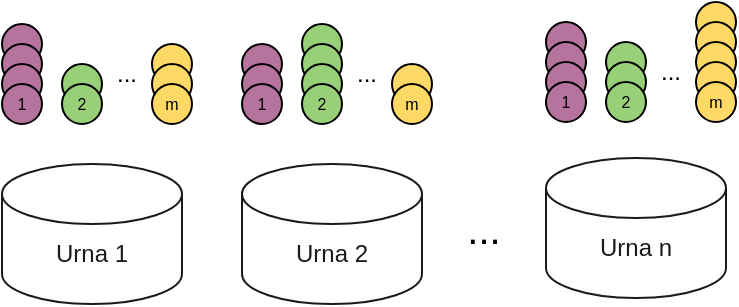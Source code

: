<mxfile version="21.3.7" type="device">
  <diagram name="Página-1" id="9TEBID4tErHzrk1BK3rW">
    <mxGraphModel dx="662" dy="478" grid="1" gridSize="10" guides="1" tooltips="1" connect="1" arrows="1" fold="1" page="1" pageScale="1" pageWidth="827" pageHeight="1169" math="0" shadow="0">
      <root>
        <mxCell id="0" />
        <mxCell id="1" parent="0" />
        <mxCell id="D8pOSfKAtSXaNL0he3Xs-64" value="" style="ellipse;whiteSpace=wrap;html=1;aspect=fixed;fillColor=#B5739D;strokeColor=#000000;" vertex="1" parent="1">
          <mxGeometry x="402" y="129" width="20" height="20" as="geometry" />
        </mxCell>
        <mxCell id="D8pOSfKAtSXaNL0he3Xs-63" value="" style="ellipse;whiteSpace=wrap;html=1;aspect=fixed;fillColor=#FFD966;strokeColor=#000000;" vertex="1" parent="1">
          <mxGeometry x="477" y="119" width="20" height="20" as="geometry" />
        </mxCell>
        <mxCell id="D8pOSfKAtSXaNL0he3Xs-62" value="" style="ellipse;whiteSpace=wrap;html=1;aspect=fixed;fillColor=#FFD966;strokeColor=#000000;" vertex="1" parent="1">
          <mxGeometry x="477" y="129" width="20" height="20" as="geometry" />
        </mxCell>
        <mxCell id="D8pOSfKAtSXaNL0he3Xs-61" value="" style="ellipse;whiteSpace=wrap;html=1;aspect=fixed;fillColor=#97D077;strokeColor=#000000;" vertex="1" parent="1">
          <mxGeometry x="280" y="130" width="20" height="20" as="geometry" />
        </mxCell>
        <mxCell id="D8pOSfKAtSXaNL0he3Xs-60" value="" style="ellipse;whiteSpace=wrap;html=1;aspect=fixed;fillColor=#B5739D;strokeColor=#000000;" vertex="1" parent="1">
          <mxGeometry x="130" y="130" width="20" height="20" as="geometry" />
        </mxCell>
        <mxCell id="D8pOSfKAtSXaNL0he3Xs-12" value="" style="shape=cylinder3;whiteSpace=wrap;html=1;boundedLbl=1;backgroundOutline=1;size=15;fillColor=#FFFFFF;strokeColor=#1A1A1A;" vertex="1" parent="1">
          <mxGeometry x="402" y="197" width="90" height="70" as="geometry" />
        </mxCell>
        <mxCell id="D8pOSfKAtSXaNL0he3Xs-13" value="Urna n" style="text;html=1;strokeColor=none;fillColor=none;align=center;verticalAlign=middle;whiteSpace=wrap;rounded=0;fontColor=#1A1A1A;" vertex="1" parent="1">
          <mxGeometry x="417" y="227" width="60" height="30" as="geometry" />
        </mxCell>
        <mxCell id="D8pOSfKAtSXaNL0he3Xs-10" value="" style="shape=cylinder3;whiteSpace=wrap;html=1;boundedLbl=1;backgroundOutline=1;size=15;fillColor=#FFFFFF;strokeColor=#1A1A1A;" vertex="1" parent="1">
          <mxGeometry x="250" y="200" width="90" height="70" as="geometry" />
        </mxCell>
        <mxCell id="D8pOSfKAtSXaNL0he3Xs-11" value="Urna 2" style="text;html=1;strokeColor=none;fillColor=none;align=center;verticalAlign=middle;whiteSpace=wrap;rounded=0;fontColor=#1A1A1A;" vertex="1" parent="1">
          <mxGeometry x="265" y="230" width="60" height="30" as="geometry" />
        </mxCell>
        <mxCell id="D8pOSfKAtSXaNL0he3Xs-1" value="" style="shape=cylinder3;whiteSpace=wrap;html=1;boundedLbl=1;backgroundOutline=1;size=15;fillColor=#FFFFFF;strokeColor=#1A1A1A;" vertex="1" parent="1">
          <mxGeometry x="130" y="200" width="90" height="70" as="geometry" />
        </mxCell>
        <mxCell id="D8pOSfKAtSXaNL0he3Xs-6" value="&lt;font style=&quot;font-size: 20px;&quot;&gt;...&lt;/font&gt;" style="text;html=1;strokeColor=none;fillColor=none;align=center;verticalAlign=middle;whiteSpace=wrap;rounded=0;" vertex="1" parent="1">
          <mxGeometry x="341" y="217" width="60" height="30" as="geometry" />
        </mxCell>
        <mxCell id="D8pOSfKAtSXaNL0he3Xs-9" value="Urna 1" style="text;html=1;strokeColor=none;fillColor=none;align=center;verticalAlign=middle;whiteSpace=wrap;rounded=0;fontColor=#1A1A1A;" vertex="1" parent="1">
          <mxGeometry x="145" y="230" width="60" height="30" as="geometry" />
        </mxCell>
        <mxCell id="D8pOSfKAtSXaNL0he3Xs-14" value="" style="ellipse;whiteSpace=wrap;html=1;aspect=fixed;fillColor=#B5739D;strokeColor=#000000;" vertex="1" parent="1">
          <mxGeometry x="130" y="140" width="20" height="20" as="geometry" />
        </mxCell>
        <mxCell id="D8pOSfKAtSXaNL0he3Xs-15" value="" style="ellipse;whiteSpace=wrap;html=1;aspect=fixed;fillColor=#B5739D;strokeColor=#000000;" vertex="1" parent="1">
          <mxGeometry x="130" y="150" width="20" height="20" as="geometry" />
        </mxCell>
        <mxCell id="D8pOSfKAtSXaNL0he3Xs-16" value="" style="ellipse;whiteSpace=wrap;html=1;aspect=fixed;fillColor=#B5739D;strokeColor=#000000;" vertex="1" parent="1">
          <mxGeometry x="130" y="160" width="20" height="20" as="geometry" />
        </mxCell>
        <mxCell id="D8pOSfKAtSXaNL0he3Xs-25" value="" style="ellipse;whiteSpace=wrap;html=1;aspect=fixed;fillColor=#97D077;strokeColor=#000000;" vertex="1" parent="1">
          <mxGeometry x="160" y="150" width="20" height="20" as="geometry" />
        </mxCell>
        <mxCell id="D8pOSfKAtSXaNL0he3Xs-26" value="" style="ellipse;whiteSpace=wrap;html=1;aspect=fixed;fillColor=#97D077;strokeColor=#000000;" vertex="1" parent="1">
          <mxGeometry x="160" y="160" width="20" height="20" as="geometry" />
        </mxCell>
        <mxCell id="D8pOSfKAtSXaNL0he3Xs-27" value="" style="ellipse;whiteSpace=wrap;html=1;aspect=fixed;fillColor=#FFD966;strokeColor=#000000;" vertex="1" parent="1">
          <mxGeometry x="205" y="140" width="20" height="20" as="geometry" />
        </mxCell>
        <mxCell id="D8pOSfKAtSXaNL0he3Xs-28" value="" style="ellipse;whiteSpace=wrap;html=1;aspect=fixed;fillColor=#FFD966;strokeColor=#000000;" vertex="1" parent="1">
          <mxGeometry x="205" y="150" width="20" height="20" as="geometry" />
        </mxCell>
        <mxCell id="D8pOSfKAtSXaNL0he3Xs-29" value="" style="ellipse;whiteSpace=wrap;html=1;aspect=fixed;fillColor=#FFD966;strokeColor=#000000;" vertex="1" parent="1">
          <mxGeometry x="205" y="160" width="20" height="20" as="geometry" />
        </mxCell>
        <mxCell id="D8pOSfKAtSXaNL0he3Xs-30" value="..." style="text;html=1;strokeColor=none;fillColor=none;align=center;verticalAlign=middle;whiteSpace=wrap;rounded=0;" vertex="1" parent="1">
          <mxGeometry x="184" y="140" width="17" height="30" as="geometry" />
        </mxCell>
        <mxCell id="D8pOSfKAtSXaNL0he3Xs-31" value="&lt;font style=&quot;font-size: 8px;&quot;&gt;1&lt;/font&gt;" style="text;html=1;strokeColor=none;fillColor=none;align=center;verticalAlign=middle;whiteSpace=wrap;rounded=0;" vertex="1" parent="1">
          <mxGeometry x="130" y="159" width="20" height="20" as="geometry" />
        </mxCell>
        <mxCell id="D8pOSfKAtSXaNL0he3Xs-32" value="&lt;font style=&quot;font-size: 8px;&quot;&gt;2&lt;/font&gt;" style="text;html=1;strokeColor=none;fillColor=none;align=center;verticalAlign=middle;whiteSpace=wrap;rounded=0;" vertex="1" parent="1">
          <mxGeometry x="160" y="159" width="20" height="20" as="geometry" />
        </mxCell>
        <mxCell id="D8pOSfKAtSXaNL0he3Xs-33" value="&lt;font style=&quot;font-size: 8px;&quot;&gt;m&lt;/font&gt;" style="text;html=1;strokeColor=none;fillColor=none;align=center;verticalAlign=middle;whiteSpace=wrap;rounded=0;" vertex="1" parent="1">
          <mxGeometry x="205" y="159" width="20" height="20" as="geometry" />
        </mxCell>
        <mxCell id="D8pOSfKAtSXaNL0he3Xs-34" value="" style="ellipse;whiteSpace=wrap;html=1;aspect=fixed;fillColor=#B5739D;strokeColor=#000000;" vertex="1" parent="1">
          <mxGeometry x="250" y="140" width="20" height="20" as="geometry" />
        </mxCell>
        <mxCell id="D8pOSfKAtSXaNL0he3Xs-35" value="" style="ellipse;whiteSpace=wrap;html=1;aspect=fixed;fillColor=#B5739D;strokeColor=#000000;" vertex="1" parent="1">
          <mxGeometry x="250" y="150" width="20" height="20" as="geometry" />
        </mxCell>
        <mxCell id="D8pOSfKAtSXaNL0he3Xs-36" value="" style="ellipse;whiteSpace=wrap;html=1;aspect=fixed;fillColor=#B5739D;strokeColor=#000000;" vertex="1" parent="1">
          <mxGeometry x="250" y="160" width="20" height="20" as="geometry" />
        </mxCell>
        <mxCell id="D8pOSfKAtSXaNL0he3Xs-37" value="" style="ellipse;whiteSpace=wrap;html=1;aspect=fixed;fillColor=#97D077;strokeColor=#000000;" vertex="1" parent="1">
          <mxGeometry x="280" y="140" width="20" height="20" as="geometry" />
        </mxCell>
        <mxCell id="D8pOSfKAtSXaNL0he3Xs-38" value="" style="ellipse;whiteSpace=wrap;html=1;aspect=fixed;fillColor=#97D077;strokeColor=#000000;" vertex="1" parent="1">
          <mxGeometry x="280" y="150" width="20" height="20" as="geometry" />
        </mxCell>
        <mxCell id="D8pOSfKAtSXaNL0he3Xs-39" value="" style="ellipse;whiteSpace=wrap;html=1;aspect=fixed;fillColor=#97D077;strokeColor=#000000;" vertex="1" parent="1">
          <mxGeometry x="280" y="160" width="20" height="20" as="geometry" />
        </mxCell>
        <mxCell id="D8pOSfKAtSXaNL0he3Xs-41" value="" style="ellipse;whiteSpace=wrap;html=1;aspect=fixed;fillColor=#FFD966;strokeColor=#000000;" vertex="1" parent="1">
          <mxGeometry x="325" y="150" width="20" height="20" as="geometry" />
        </mxCell>
        <mxCell id="D8pOSfKAtSXaNL0he3Xs-42" value="" style="ellipse;whiteSpace=wrap;html=1;aspect=fixed;fillColor=#FFD966;strokeColor=#000000;" vertex="1" parent="1">
          <mxGeometry x="325" y="160" width="20" height="20" as="geometry" />
        </mxCell>
        <mxCell id="D8pOSfKAtSXaNL0he3Xs-43" value="..." style="text;html=1;strokeColor=none;fillColor=none;align=center;verticalAlign=middle;whiteSpace=wrap;rounded=0;" vertex="1" parent="1">
          <mxGeometry x="304" y="140" width="17" height="30" as="geometry" />
        </mxCell>
        <mxCell id="D8pOSfKAtSXaNL0he3Xs-44" value="&lt;font style=&quot;font-size: 8px;&quot;&gt;1&lt;/font&gt;" style="text;html=1;strokeColor=none;fillColor=none;align=center;verticalAlign=middle;whiteSpace=wrap;rounded=0;" vertex="1" parent="1">
          <mxGeometry x="250" y="159" width="20" height="20" as="geometry" />
        </mxCell>
        <mxCell id="D8pOSfKAtSXaNL0he3Xs-45" value="&lt;font style=&quot;font-size: 8px;&quot;&gt;2&lt;/font&gt;" style="text;html=1;strokeColor=none;fillColor=none;align=center;verticalAlign=middle;whiteSpace=wrap;rounded=0;" vertex="1" parent="1">
          <mxGeometry x="280" y="159" width="20" height="20" as="geometry" />
        </mxCell>
        <mxCell id="D8pOSfKAtSXaNL0he3Xs-46" value="&lt;font style=&quot;font-size: 8px;&quot;&gt;m&lt;/font&gt;" style="text;html=1;strokeColor=none;fillColor=none;align=center;verticalAlign=middle;whiteSpace=wrap;rounded=0;" vertex="1" parent="1">
          <mxGeometry x="325" y="159" width="20" height="20" as="geometry" />
        </mxCell>
        <mxCell id="D8pOSfKAtSXaNL0he3Xs-47" value="" style="ellipse;whiteSpace=wrap;html=1;aspect=fixed;fillColor=#B5739D;strokeColor=#000000;" vertex="1" parent="1">
          <mxGeometry x="402" y="139" width="20" height="20" as="geometry" />
        </mxCell>
        <mxCell id="D8pOSfKAtSXaNL0he3Xs-48" value="" style="ellipse;whiteSpace=wrap;html=1;aspect=fixed;fillColor=#B5739D;strokeColor=#000000;" vertex="1" parent="1">
          <mxGeometry x="402" y="149" width="20" height="20" as="geometry" />
        </mxCell>
        <mxCell id="D8pOSfKAtSXaNL0he3Xs-49" value="" style="ellipse;whiteSpace=wrap;html=1;aspect=fixed;fillColor=#B5739D;strokeColor=#000000;" vertex="1" parent="1">
          <mxGeometry x="402" y="159" width="20" height="20" as="geometry" />
        </mxCell>
        <mxCell id="D8pOSfKAtSXaNL0he3Xs-50" value="" style="ellipse;whiteSpace=wrap;html=1;aspect=fixed;fillColor=#97D077;strokeColor=#000000;" vertex="1" parent="1">
          <mxGeometry x="432" y="139" width="20" height="20" as="geometry" />
        </mxCell>
        <mxCell id="D8pOSfKAtSXaNL0he3Xs-51" value="" style="ellipse;whiteSpace=wrap;html=1;aspect=fixed;fillColor=#97D077;strokeColor=#000000;" vertex="1" parent="1">
          <mxGeometry x="432" y="149" width="20" height="20" as="geometry" />
        </mxCell>
        <mxCell id="D8pOSfKAtSXaNL0he3Xs-52" value="" style="ellipse;whiteSpace=wrap;html=1;aspect=fixed;fillColor=#97D077;strokeColor=#000000;" vertex="1" parent="1">
          <mxGeometry x="432" y="159" width="20" height="20" as="geometry" />
        </mxCell>
        <mxCell id="D8pOSfKAtSXaNL0he3Xs-53" value="" style="ellipse;whiteSpace=wrap;html=1;aspect=fixed;fillColor=#FFD966;strokeColor=#000000;" vertex="1" parent="1">
          <mxGeometry x="477" y="139" width="20" height="20" as="geometry" />
        </mxCell>
        <mxCell id="D8pOSfKAtSXaNL0he3Xs-54" value="" style="ellipse;whiteSpace=wrap;html=1;aspect=fixed;fillColor=#FFD966;strokeColor=#000000;" vertex="1" parent="1">
          <mxGeometry x="477" y="149" width="20" height="20" as="geometry" />
        </mxCell>
        <mxCell id="D8pOSfKAtSXaNL0he3Xs-55" value="" style="ellipse;whiteSpace=wrap;html=1;aspect=fixed;fillColor=#FFD966;strokeColor=#000000;" vertex="1" parent="1">
          <mxGeometry x="477" y="159" width="20" height="20" as="geometry" />
        </mxCell>
        <mxCell id="D8pOSfKAtSXaNL0he3Xs-56" value="..." style="text;html=1;strokeColor=none;fillColor=none;align=center;verticalAlign=middle;whiteSpace=wrap;rounded=0;" vertex="1" parent="1">
          <mxGeometry x="456" y="139" width="17" height="30" as="geometry" />
        </mxCell>
        <mxCell id="D8pOSfKAtSXaNL0he3Xs-57" value="&lt;font style=&quot;font-size: 8px;&quot;&gt;1&lt;/font&gt;" style="text;html=1;strokeColor=none;fillColor=none;align=center;verticalAlign=middle;whiteSpace=wrap;rounded=0;" vertex="1" parent="1">
          <mxGeometry x="402" y="158" width="20" height="20" as="geometry" />
        </mxCell>
        <mxCell id="D8pOSfKAtSXaNL0he3Xs-58" value="&lt;font style=&quot;font-size: 8px;&quot;&gt;2&lt;/font&gt;" style="text;html=1;strokeColor=none;fillColor=none;align=center;verticalAlign=middle;whiteSpace=wrap;rounded=0;" vertex="1" parent="1">
          <mxGeometry x="432" y="158" width="20" height="20" as="geometry" />
        </mxCell>
        <mxCell id="D8pOSfKAtSXaNL0he3Xs-59" value="&lt;font style=&quot;font-size: 8px;&quot;&gt;m&lt;/font&gt;" style="text;html=1;strokeColor=none;fillColor=none;align=center;verticalAlign=middle;whiteSpace=wrap;rounded=0;" vertex="1" parent="1">
          <mxGeometry x="477" y="158" width="20" height="20" as="geometry" />
        </mxCell>
      </root>
    </mxGraphModel>
  </diagram>
</mxfile>
